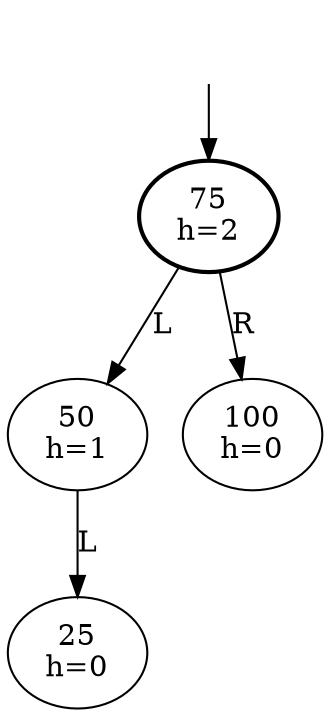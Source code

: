 digraph
 {
	Dummy [style=invis];
	Dummy -> 75;
	75 [penwidth=2];

	
      75 [label="75\nh=2"];

      75 -> 50 [label="L"];
      50 [label="50\nh=1"];

      50 -> 25 [label="L"];
      25 [label="25\nh=0"];

      75 -> 100 [label="R"];
      100 [label="100\nh=0"];

}
